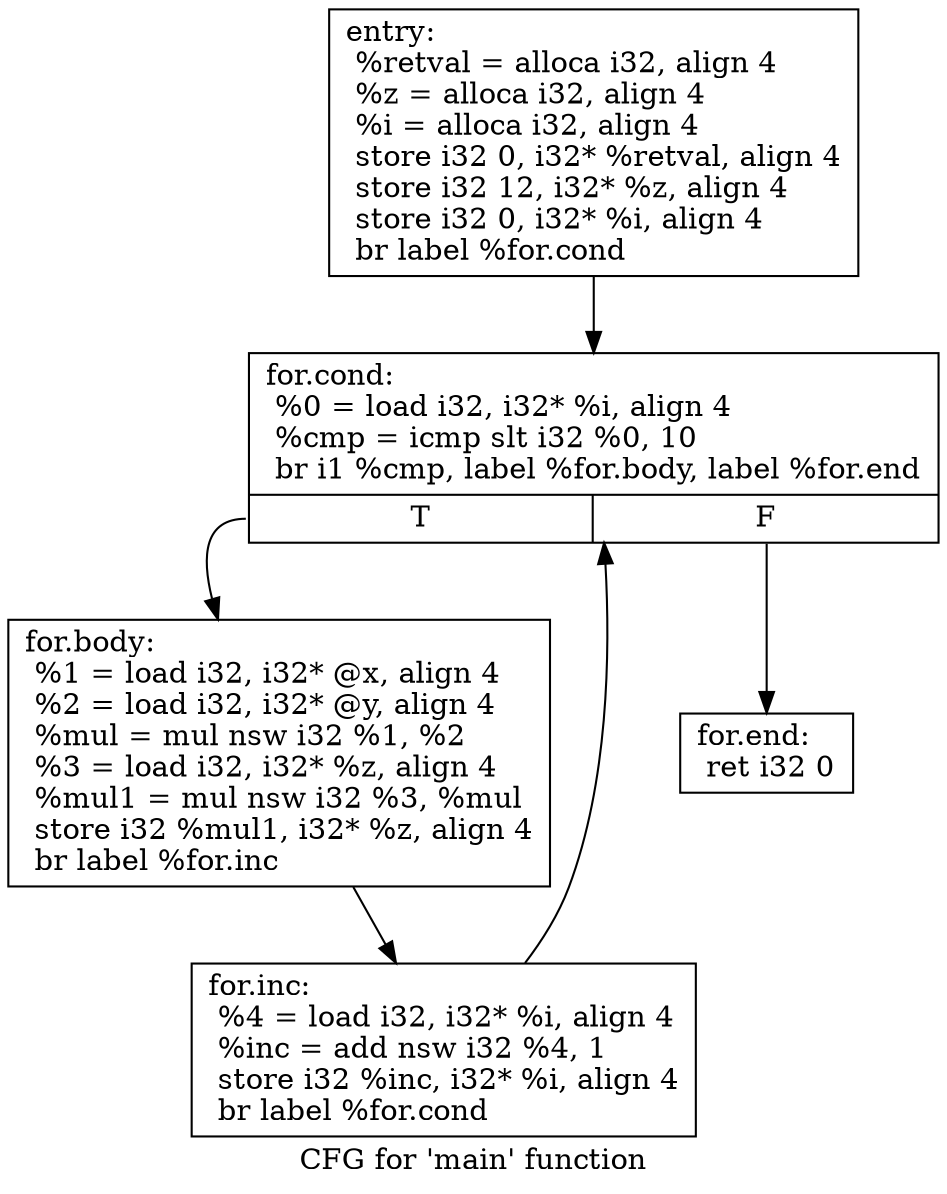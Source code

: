 digraph "CFG for 'main' function" {
	label="CFG for 'main' function";

	Node0x55a8f0d8e330 [shape=record,label="{entry:\l  %retval = alloca i32, align 4\l  %z = alloca i32, align 4\l  %i = alloca i32, align 4\l  store i32 0, i32* %retval, align 4\l  store i32 12, i32* %z, align 4\l  store i32 0, i32* %i, align 4\l  br label %for.cond\l}"];
	Node0x55a8f0d8e330 -> Node0x55a8f0d8e7f0;
	Node0x55a8f0d8e7f0 [shape=record,label="{for.cond:                                         \l  %0 = load i32, i32* %i, align 4\l  %cmp = icmp slt i32 %0, 10\l  br i1 %cmp, label %for.body, label %for.end\l|{<s0>T|<s1>F}}"];
	Node0x55a8f0d8e7f0:s0 -> Node0x55a8f0d8e9e0;
	Node0x55a8f0d8e7f0:s1 -> Node0x55a8f0d8eac0;
	Node0x55a8f0d8e9e0 [shape=record,label="{for.body:                                         \l  %1 = load i32, i32* @x, align 4\l  %2 = load i32, i32* @y, align 4\l  %mul = mul nsw i32 %1, %2\l  %3 = load i32, i32* %z, align 4\l  %mul1 = mul nsw i32 %3, %mul\l  store i32 %mul1, i32* %z, align 4\l  br label %for.inc\l}"];
	Node0x55a8f0d8e9e0 -> Node0x55a8f0d8ee00;
	Node0x55a8f0d8ee00 [shape=record,label="{for.inc:                                          \l  %4 = load i32, i32* %i, align 4\l  %inc = add nsw i32 %4, 1\l  store i32 %inc, i32* %i, align 4\l  br label %for.cond\l}"];
	Node0x55a8f0d8ee00 -> Node0x55a8f0d8e7f0;
	Node0x55a8f0d8eac0 [shape=record,label="{for.end:                                          \l  ret i32 0\l}"];
}
